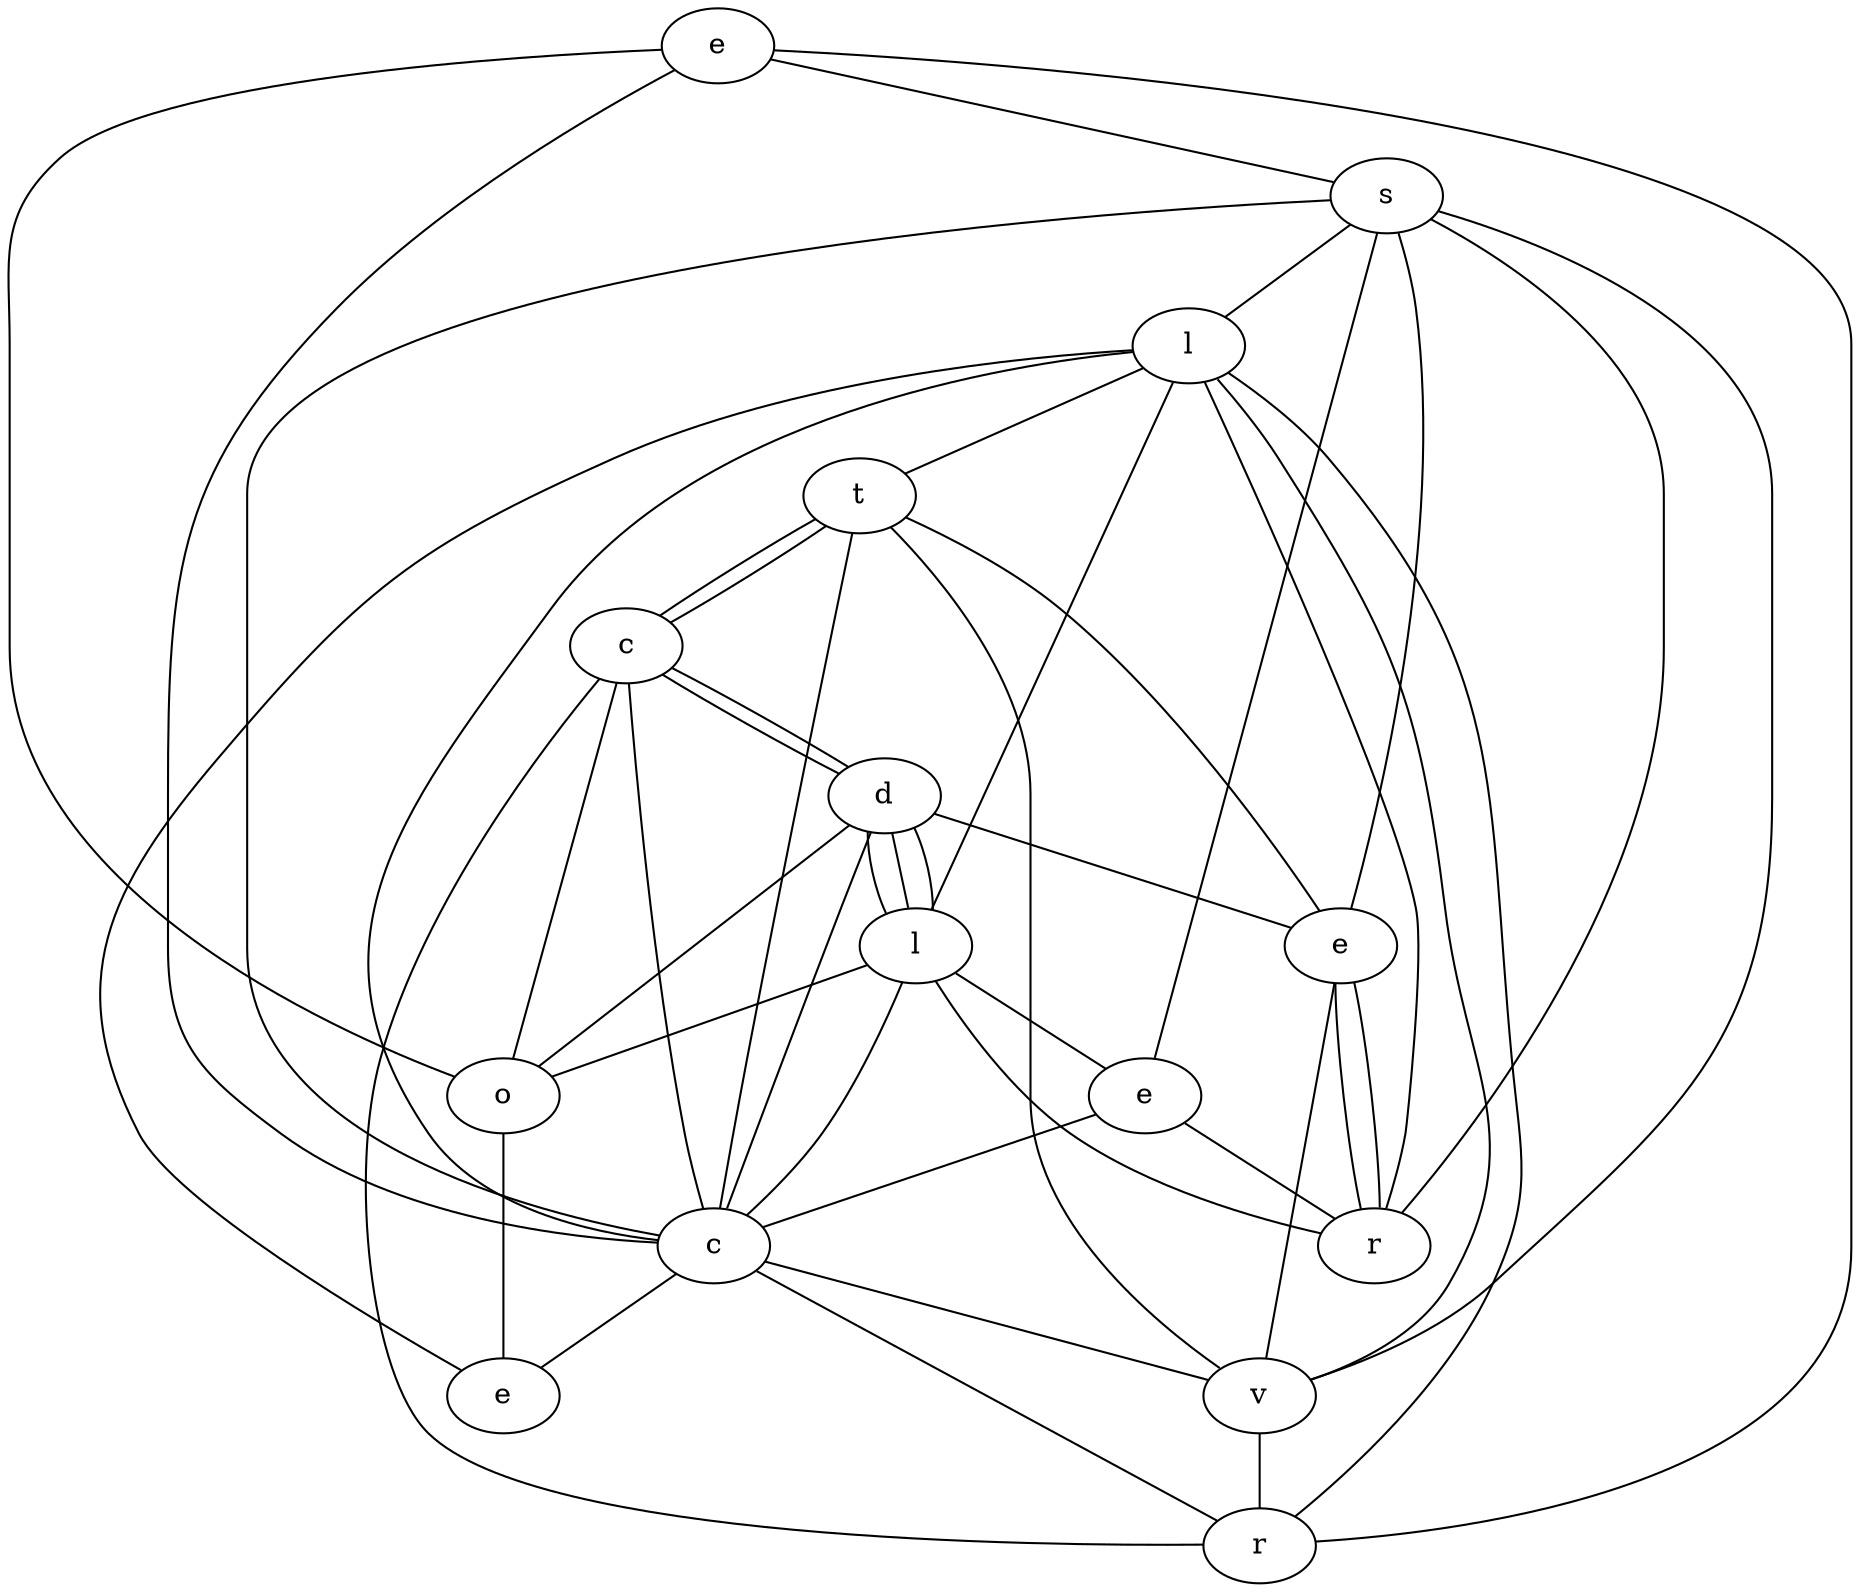 graph {
    390015863 [label=e];
    787531142 [label=l];
    378198415 [label=s];
    944233259 [label=d];
    605913341 [label=c];
    609074135 [label=v];
    292847615 [label=e];
    576503009 [label=t];
    514518825 [label=r];
    433660778 [label=o];
    132512237 [label=e];
    512243689 [label=c];
    386682038 [label=l];
    390665708 [label=r];
    504700872 [label=e];
    378198415 -- 609074135;
    386682038 -- 944233259;
    433660778 -- 605913341;
    944233259 -- 504700872;
    132512237 -- 512243689;
    378198415 -- 390665708;
    512243689 -- 944233259;
    504700872 -- 390665708;
    504700872 -- 609074135;
    944233259 -- 386682038;
    514518825 -- 605913341;
    787531142 -- 390665708;
    512243689 -- 378198415;
    433660778 -- 944233259;
    433660778 -- 292847615;
    512243689 -- 514518825;
    386682038 -- 132512237;
    292847615 -- 787531142;
    576503009 -- 605913341;
    390015863 -- 378198415;
    576503009 -- 609074135;
    390665708 -- 386682038;
    512243689 -- 609074135;
    378198415 -- 787531142;
    605913341 -- 944233259;
    605913341 -- 944233259;
    944233259 -- 386682038;
    514518825 -- 390015863;
    609074135 -- 514518825;
    514518825 -- 787531142;
    512243689 -- 292847615;
    132512237 -- 390665708;
    504700872 -- 390665708;
    787531142 -- 576503009;
    609074135 -- 787531142;
    605913341 -- 512243689;
    390015863 -- 512243689;
    378198415 -- 132512237;
    787531142 -- 512243689;
    576503009 -- 605913341;
    386682038 -- 512243689;
    576503009 -- 504700872;
    787531142 -- 386682038;
    386682038 -- 433660778;
    576503009 -- 512243689;
    433660778 -- 390015863;
    378198415 -- 504700872;
}
